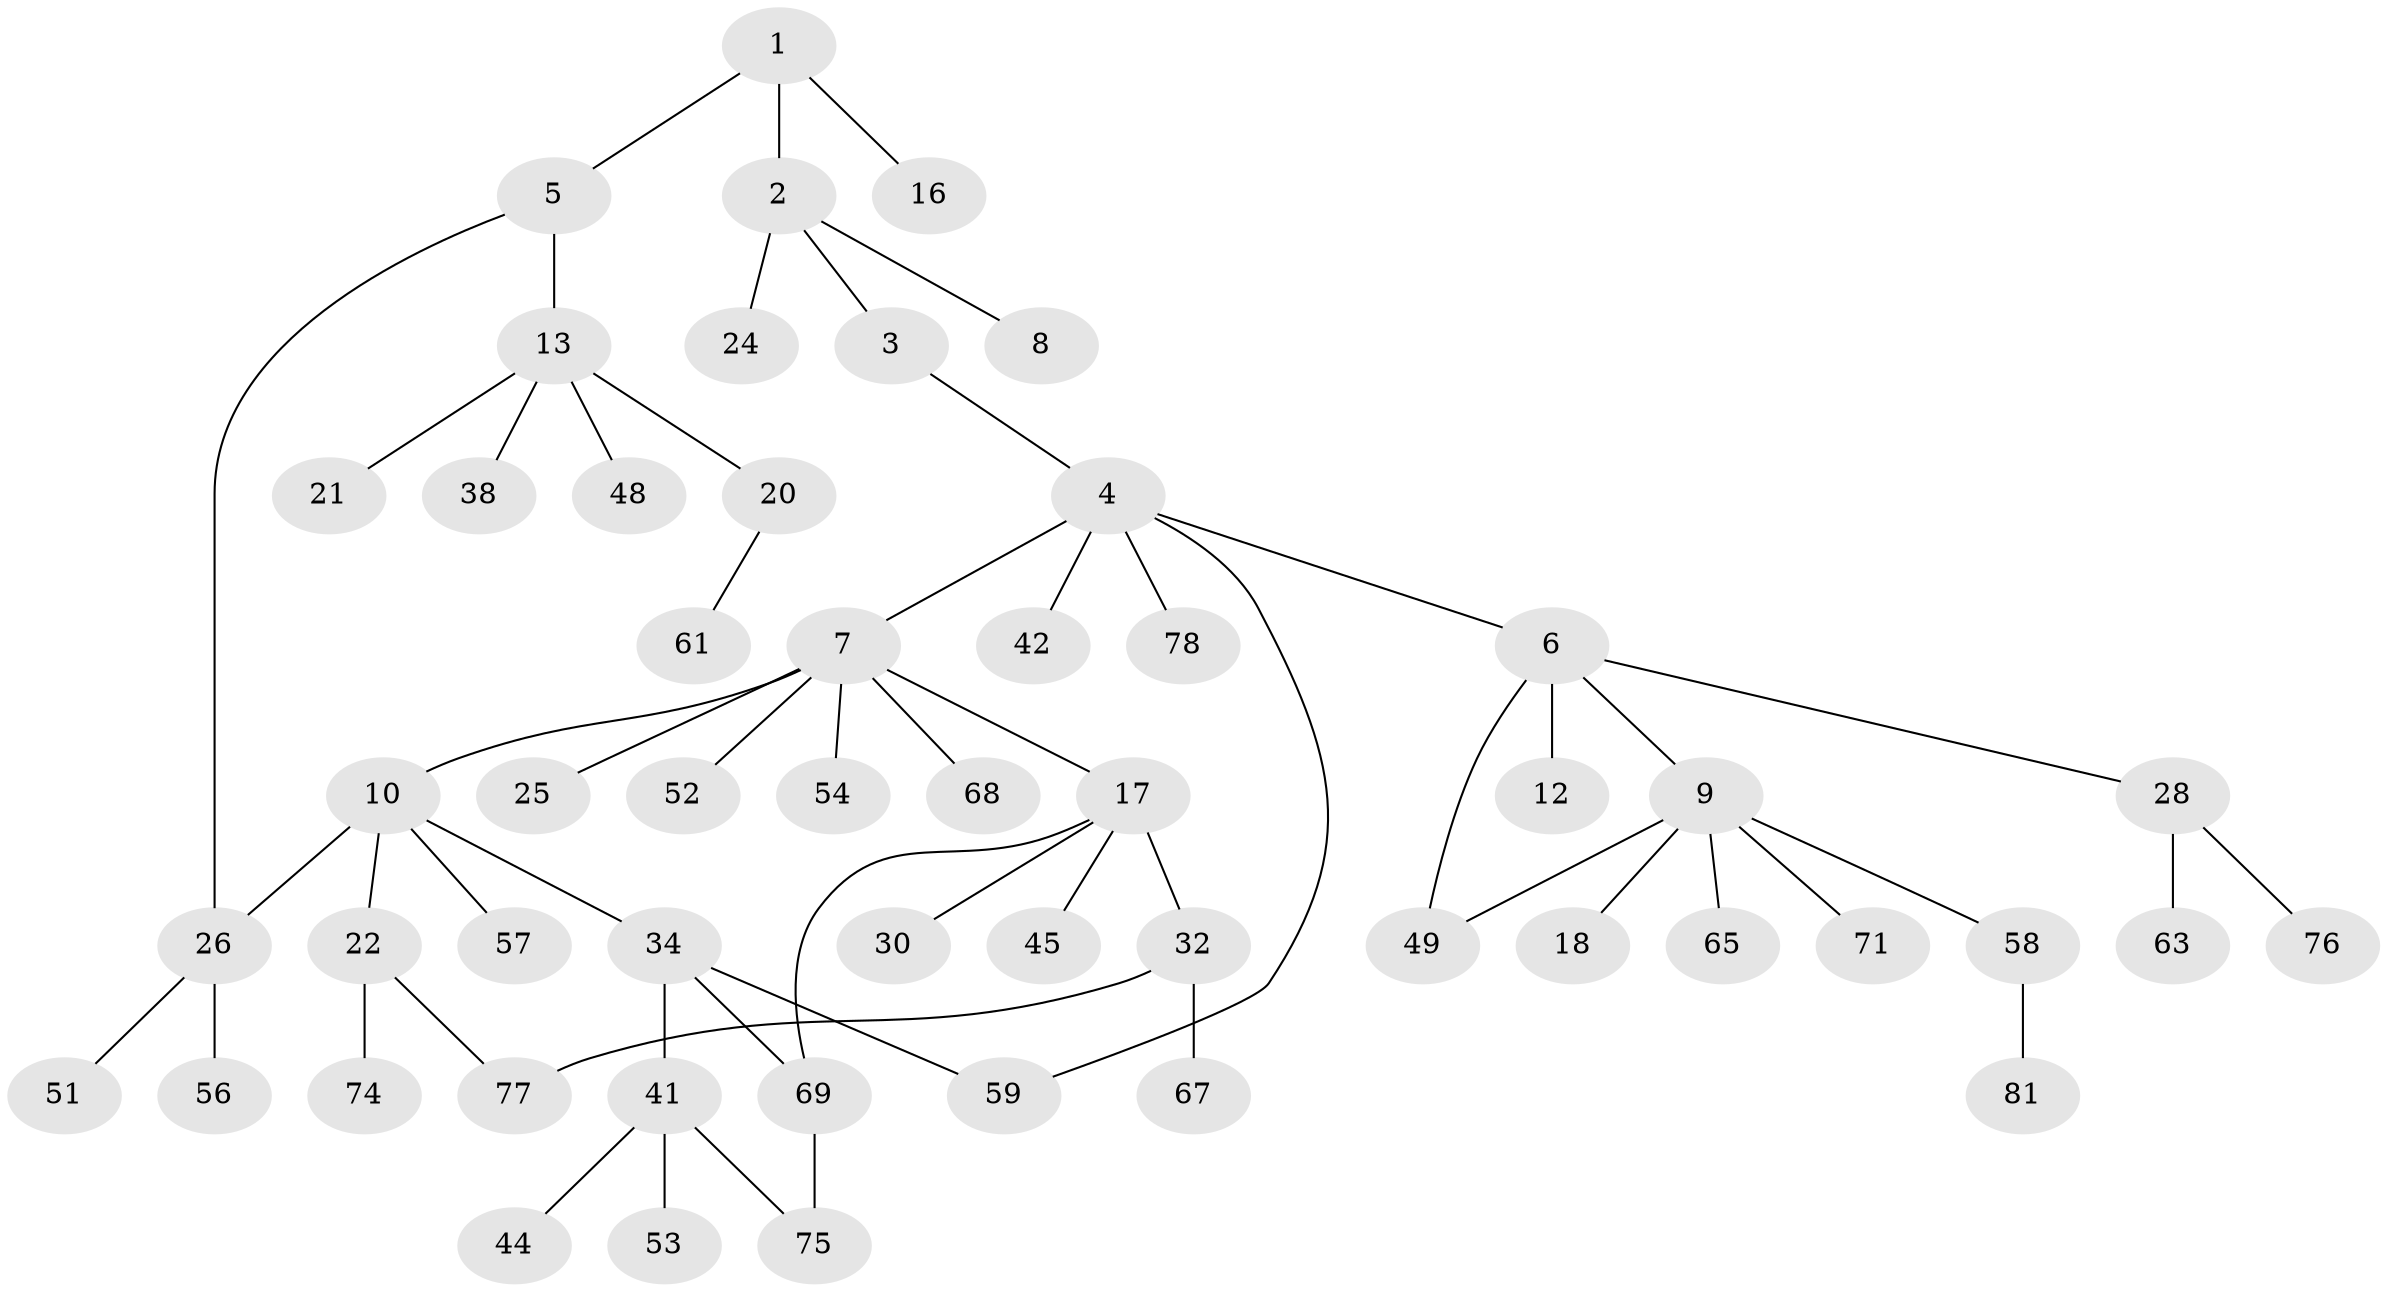 // original degree distribution, {3: 0.06172839506172839, 5: 0.037037037037037035, 2: 0.2839506172839506, 7: 0.012345679012345678, 4: 0.06172839506172839, 6: 0.06172839506172839, 1: 0.48148148148148145}
// Generated by graph-tools (version 1.1) at 2025/41/03/06/25 10:41:30]
// undirected, 53 vertices, 58 edges
graph export_dot {
graph [start="1"]
  node [color=gray90,style=filled];
  1 [super="+11"];
  2 [super="+40"];
  3;
  4 [super="+27"];
  5 [super="+72"];
  6 [super="+46"];
  7 [super="+15"];
  8;
  9 [super="+29"];
  10 [super="+36"];
  12 [super="+35"];
  13 [super="+14"];
  16 [super="+37"];
  17 [super="+50"];
  18 [super="+19"];
  20 [super="+39"];
  21 [super="+43"];
  22 [super="+23"];
  24;
  25;
  26 [super="+31"];
  28 [super="+70"];
  30;
  32 [super="+33"];
  34 [super="+66"];
  38;
  41 [super="+47"];
  42;
  44 [super="+55"];
  45;
  48 [super="+80"];
  49;
  51;
  52 [super="+60"];
  53;
  54 [super="+64"];
  56;
  57 [super="+79"];
  58 [super="+62"];
  59;
  61;
  63;
  65 [super="+73"];
  67;
  68;
  69;
  71;
  74;
  75;
  76;
  77;
  78;
  81;
  1 -- 2;
  1 -- 5;
  1 -- 16;
  2 -- 3;
  2 -- 8;
  2 -- 24;
  3 -- 4;
  4 -- 6;
  4 -- 7;
  4 -- 42;
  4 -- 78;
  4 -- 59;
  5 -- 13;
  5 -- 26;
  6 -- 9;
  6 -- 12;
  6 -- 28;
  6 -- 49;
  7 -- 10;
  7 -- 17;
  7 -- 25;
  7 -- 68;
  7 -- 52;
  7 -- 54;
  9 -- 18;
  9 -- 49;
  9 -- 58;
  9 -- 71;
  9 -- 65;
  10 -- 22;
  10 -- 26;
  10 -- 34;
  10 -- 57;
  13 -- 20;
  13 -- 21;
  13 -- 38;
  13 -- 48;
  17 -- 30;
  17 -- 32;
  17 -- 45;
  17 -- 69;
  20 -- 61;
  22 -- 74;
  22 -- 77;
  26 -- 56;
  26 -- 51;
  28 -- 63;
  28 -- 76;
  32 -- 67;
  32 -- 77;
  34 -- 41;
  34 -- 59;
  34 -- 69;
  41 -- 44;
  41 -- 53;
  41 -- 75;
  58 -- 81;
  69 -- 75;
}
